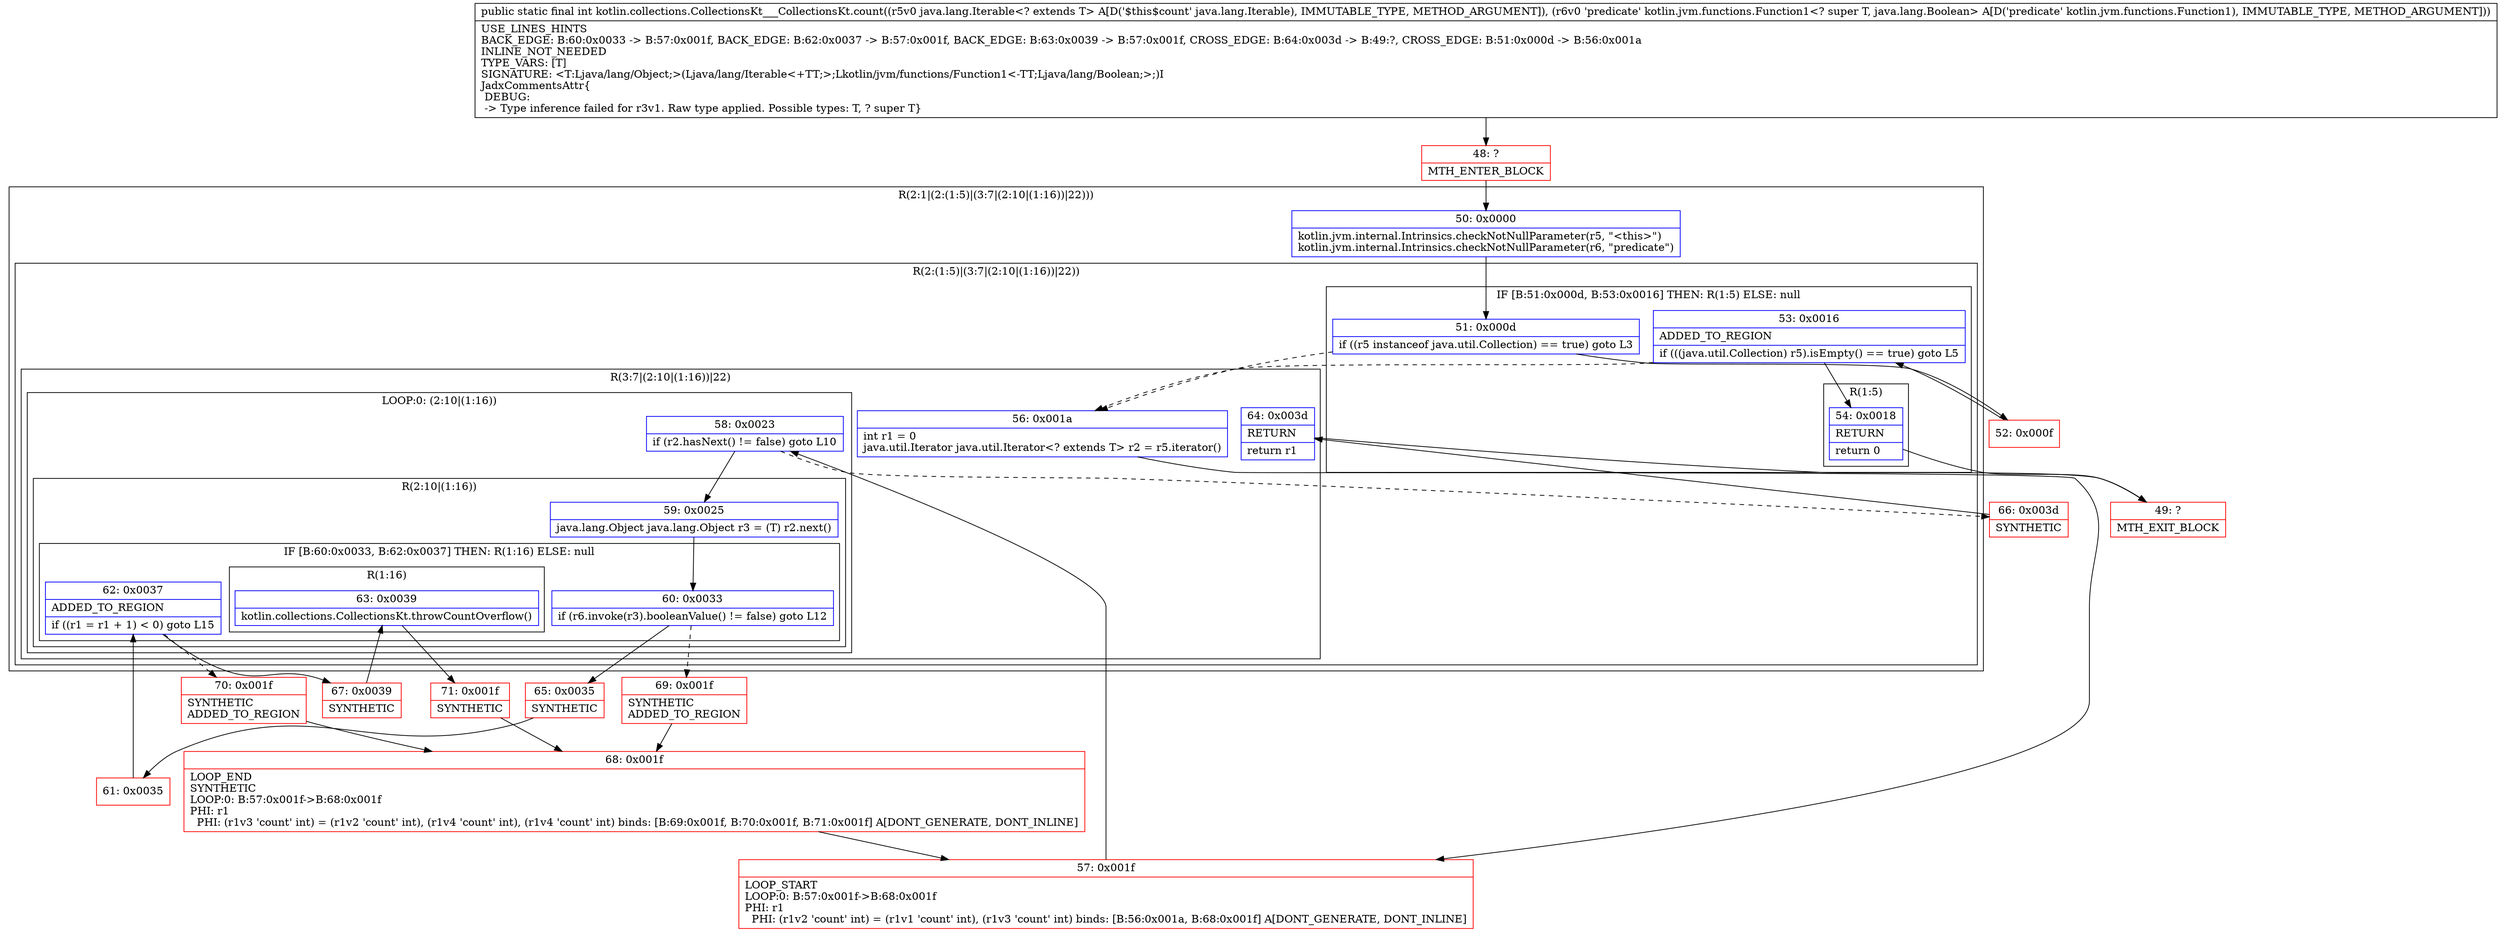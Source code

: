 digraph "CFG forkotlin.collections.CollectionsKt___CollectionsKt.count(Ljava\/lang\/Iterable;Lkotlin\/jvm\/functions\/Function1;)I" {
subgraph cluster_Region_1095295842 {
label = "R(2:1|(2:(1:5)|(3:7|(2:10|(1:16))|22)))";
node [shape=record,color=blue];
Node_50 [shape=record,label="{50\:\ 0x0000|kotlin.jvm.internal.Intrinsics.checkNotNullParameter(r5, \"\<this\>\")\lkotlin.jvm.internal.Intrinsics.checkNotNullParameter(r6, \"predicate\")\l}"];
subgraph cluster_Region_748923384 {
label = "R(2:(1:5)|(3:7|(2:10|(1:16))|22))";
node [shape=record,color=blue];
subgraph cluster_IfRegion_1739928576 {
label = "IF [B:51:0x000d, B:53:0x0016] THEN: R(1:5) ELSE: null";
node [shape=record,color=blue];
Node_51 [shape=record,label="{51\:\ 0x000d|if ((r5 instanceof java.util.Collection) == true) goto L3\l}"];
Node_53 [shape=record,label="{53\:\ 0x0016|ADDED_TO_REGION\l|if (((java.util.Collection) r5).isEmpty() == true) goto L5\l}"];
subgraph cluster_Region_311511504 {
label = "R(1:5)";
node [shape=record,color=blue];
Node_54 [shape=record,label="{54\:\ 0x0018|RETURN\l|return 0\l}"];
}
}
subgraph cluster_Region_1849585851 {
label = "R(3:7|(2:10|(1:16))|22)";
node [shape=record,color=blue];
Node_56 [shape=record,label="{56\:\ 0x001a|int r1 = 0\ljava.util.Iterator java.util.Iterator\<? extends T\> r2 = r5.iterator()\l}"];
subgraph cluster_LoopRegion_53326282 {
label = "LOOP:0: (2:10|(1:16))";
node [shape=record,color=blue];
Node_58 [shape=record,label="{58\:\ 0x0023|if (r2.hasNext() != false) goto L10\l}"];
subgraph cluster_Region_1199412623 {
label = "R(2:10|(1:16))";
node [shape=record,color=blue];
Node_59 [shape=record,label="{59\:\ 0x0025|java.lang.Object java.lang.Object r3 = (T) r2.next()\l}"];
subgraph cluster_IfRegion_100806620 {
label = "IF [B:60:0x0033, B:62:0x0037] THEN: R(1:16) ELSE: null";
node [shape=record,color=blue];
Node_60 [shape=record,label="{60\:\ 0x0033|if (r6.invoke(r3).booleanValue() != false) goto L12\l}"];
Node_62 [shape=record,label="{62\:\ 0x0037|ADDED_TO_REGION\l|if ((r1 = r1 + 1) \< 0) goto L15\l}"];
subgraph cluster_Region_340065043 {
label = "R(1:16)";
node [shape=record,color=blue];
Node_63 [shape=record,label="{63\:\ 0x0039|kotlin.collections.CollectionsKt.throwCountOverflow()\l}"];
}
}
}
}
Node_64 [shape=record,label="{64\:\ 0x003d|RETURN\l|return r1\l}"];
}
}
}
Node_48 [shape=record,color=red,label="{48\:\ ?|MTH_ENTER_BLOCK\l}"];
Node_52 [shape=record,color=red,label="{52\:\ 0x000f}"];
Node_49 [shape=record,color=red,label="{49\:\ ?|MTH_EXIT_BLOCK\l}"];
Node_57 [shape=record,color=red,label="{57\:\ 0x001f|LOOP_START\lLOOP:0: B:57:0x001f\-\>B:68:0x001f\lPHI: r1 \l  PHI: (r1v2 'count' int) = (r1v1 'count' int), (r1v3 'count' int) binds: [B:56:0x001a, B:68:0x001f] A[DONT_GENERATE, DONT_INLINE]\l}"];
Node_65 [shape=record,color=red,label="{65\:\ 0x0035|SYNTHETIC\l}"];
Node_61 [shape=record,color=red,label="{61\:\ 0x0035}"];
Node_67 [shape=record,color=red,label="{67\:\ 0x0039|SYNTHETIC\l}"];
Node_71 [shape=record,color=red,label="{71\:\ 0x001f|SYNTHETIC\l}"];
Node_68 [shape=record,color=red,label="{68\:\ 0x001f|LOOP_END\lSYNTHETIC\lLOOP:0: B:57:0x001f\-\>B:68:0x001f\lPHI: r1 \l  PHI: (r1v3 'count' int) = (r1v2 'count' int), (r1v4 'count' int), (r1v4 'count' int) binds: [B:69:0x001f, B:70:0x001f, B:71:0x001f] A[DONT_GENERATE, DONT_INLINE]\l}"];
Node_70 [shape=record,color=red,label="{70\:\ 0x001f|SYNTHETIC\lADDED_TO_REGION\l}"];
Node_69 [shape=record,color=red,label="{69\:\ 0x001f|SYNTHETIC\lADDED_TO_REGION\l}"];
Node_66 [shape=record,color=red,label="{66\:\ 0x003d|SYNTHETIC\l}"];
MethodNode[shape=record,label="{public static final int kotlin.collections.CollectionsKt___CollectionsKt.count((r5v0 java.lang.Iterable\<? extends T\> A[D('$this$count' java.lang.Iterable), IMMUTABLE_TYPE, METHOD_ARGUMENT]), (r6v0 'predicate' kotlin.jvm.functions.Function1\<? super T, java.lang.Boolean\> A[D('predicate' kotlin.jvm.functions.Function1), IMMUTABLE_TYPE, METHOD_ARGUMENT]))  | USE_LINES_HINTS\lBACK_EDGE: B:60:0x0033 \-\> B:57:0x001f, BACK_EDGE: B:62:0x0037 \-\> B:57:0x001f, BACK_EDGE: B:63:0x0039 \-\> B:57:0x001f, CROSS_EDGE: B:64:0x003d \-\> B:49:?, CROSS_EDGE: B:51:0x000d \-\> B:56:0x001a\lINLINE_NOT_NEEDED\lTYPE_VARS: [T]\lSIGNATURE: \<T:Ljava\/lang\/Object;\>(Ljava\/lang\/Iterable\<+TT;\>;Lkotlin\/jvm\/functions\/Function1\<\-TT;Ljava\/lang\/Boolean;\>;)I\lJadxCommentsAttr\{\l DEBUG: \l \-\> Type inference failed for r3v1. Raw type applied. Possible types: T, ? super T\}\l}"];
MethodNode -> Node_48;Node_50 -> Node_51;
Node_51 -> Node_52;
Node_51 -> Node_56[style=dashed];
Node_53 -> Node_54;
Node_53 -> Node_56[style=dashed];
Node_54 -> Node_49;
Node_56 -> Node_57;
Node_58 -> Node_59;
Node_58 -> Node_66[style=dashed];
Node_59 -> Node_60;
Node_60 -> Node_65;
Node_60 -> Node_69[style=dashed];
Node_62 -> Node_67;
Node_62 -> Node_70[style=dashed];
Node_63 -> Node_71;
Node_64 -> Node_49;
Node_48 -> Node_50;
Node_52 -> Node_53;
Node_57 -> Node_58;
Node_65 -> Node_61;
Node_61 -> Node_62;
Node_67 -> Node_63;
Node_71 -> Node_68;
Node_68 -> Node_57;
Node_70 -> Node_68;
Node_69 -> Node_68;
Node_66 -> Node_64;
}

